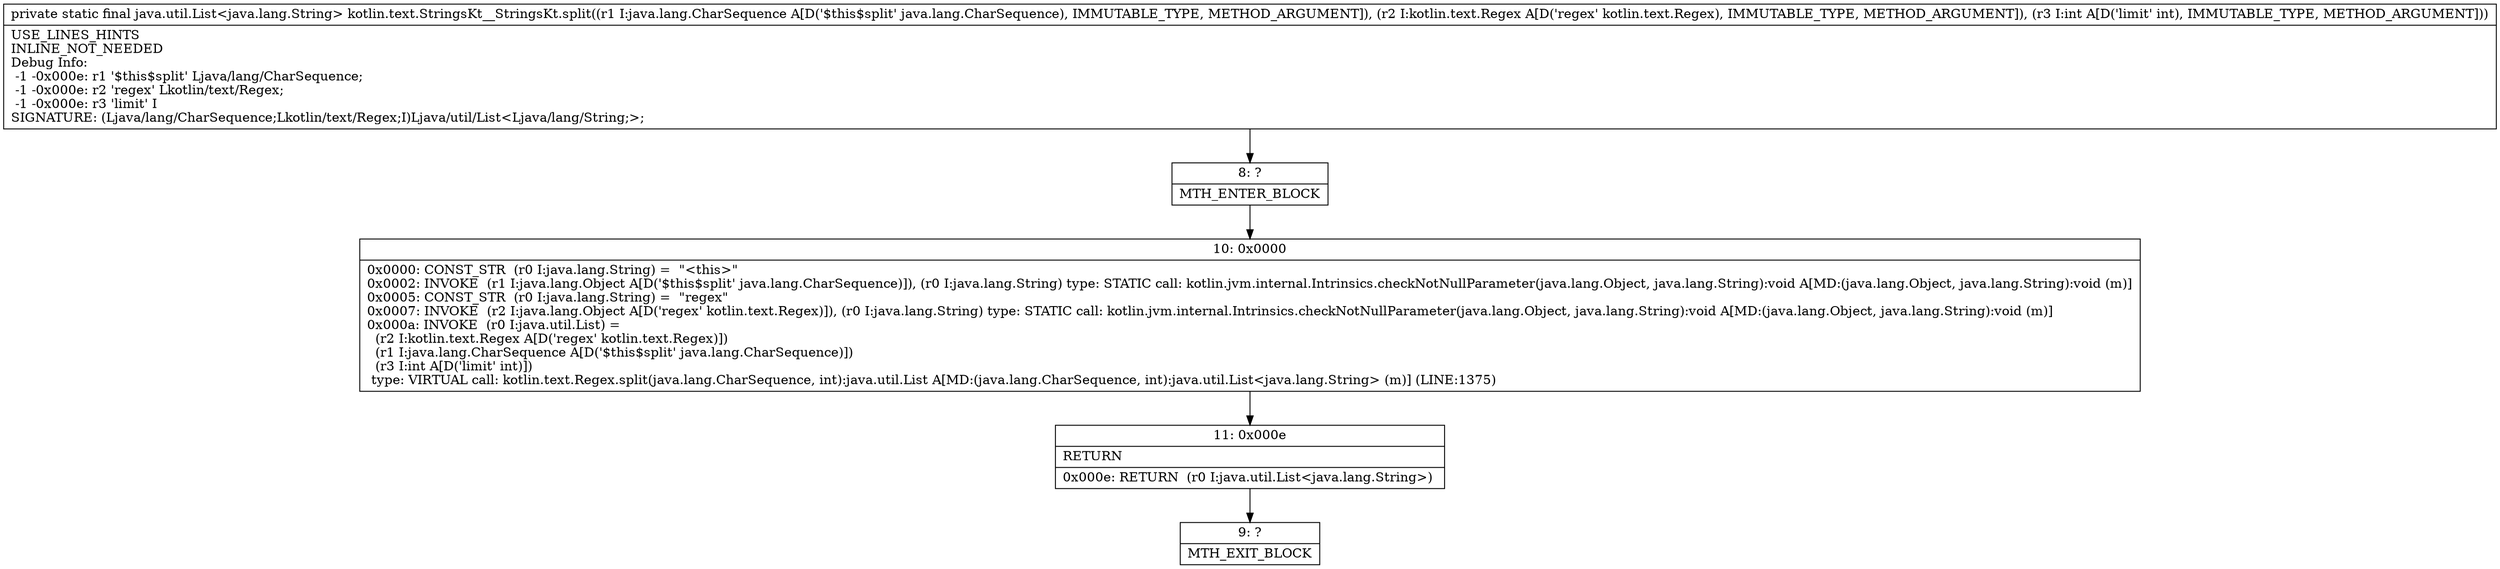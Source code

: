 digraph "CFG forkotlin.text.StringsKt__StringsKt.split(Ljava\/lang\/CharSequence;Lkotlin\/text\/Regex;I)Ljava\/util\/List;" {
Node_8 [shape=record,label="{8\:\ ?|MTH_ENTER_BLOCK\l}"];
Node_10 [shape=record,label="{10\:\ 0x0000|0x0000: CONST_STR  (r0 I:java.lang.String) =  \"\<this\>\" \l0x0002: INVOKE  (r1 I:java.lang.Object A[D('$this$split' java.lang.CharSequence)]), (r0 I:java.lang.String) type: STATIC call: kotlin.jvm.internal.Intrinsics.checkNotNullParameter(java.lang.Object, java.lang.String):void A[MD:(java.lang.Object, java.lang.String):void (m)]\l0x0005: CONST_STR  (r0 I:java.lang.String) =  \"regex\" \l0x0007: INVOKE  (r2 I:java.lang.Object A[D('regex' kotlin.text.Regex)]), (r0 I:java.lang.String) type: STATIC call: kotlin.jvm.internal.Intrinsics.checkNotNullParameter(java.lang.Object, java.lang.String):void A[MD:(java.lang.Object, java.lang.String):void (m)]\l0x000a: INVOKE  (r0 I:java.util.List) = \l  (r2 I:kotlin.text.Regex A[D('regex' kotlin.text.Regex)])\l  (r1 I:java.lang.CharSequence A[D('$this$split' java.lang.CharSequence)])\l  (r3 I:int A[D('limit' int)])\l type: VIRTUAL call: kotlin.text.Regex.split(java.lang.CharSequence, int):java.util.List A[MD:(java.lang.CharSequence, int):java.util.List\<java.lang.String\> (m)] (LINE:1375)\l}"];
Node_11 [shape=record,label="{11\:\ 0x000e|RETURN\l|0x000e: RETURN  (r0 I:java.util.List\<java.lang.String\>) \l}"];
Node_9 [shape=record,label="{9\:\ ?|MTH_EXIT_BLOCK\l}"];
MethodNode[shape=record,label="{private static final java.util.List\<java.lang.String\> kotlin.text.StringsKt__StringsKt.split((r1 I:java.lang.CharSequence A[D('$this$split' java.lang.CharSequence), IMMUTABLE_TYPE, METHOD_ARGUMENT]), (r2 I:kotlin.text.Regex A[D('regex' kotlin.text.Regex), IMMUTABLE_TYPE, METHOD_ARGUMENT]), (r3 I:int A[D('limit' int), IMMUTABLE_TYPE, METHOD_ARGUMENT]))  | USE_LINES_HINTS\lINLINE_NOT_NEEDED\lDebug Info:\l  \-1 \-0x000e: r1 '$this$split' Ljava\/lang\/CharSequence;\l  \-1 \-0x000e: r2 'regex' Lkotlin\/text\/Regex;\l  \-1 \-0x000e: r3 'limit' I\lSIGNATURE: (Ljava\/lang\/CharSequence;Lkotlin\/text\/Regex;I)Ljava\/util\/List\<Ljava\/lang\/String;\>;\l}"];
MethodNode -> Node_8;Node_8 -> Node_10;
Node_10 -> Node_11;
Node_11 -> Node_9;
}

